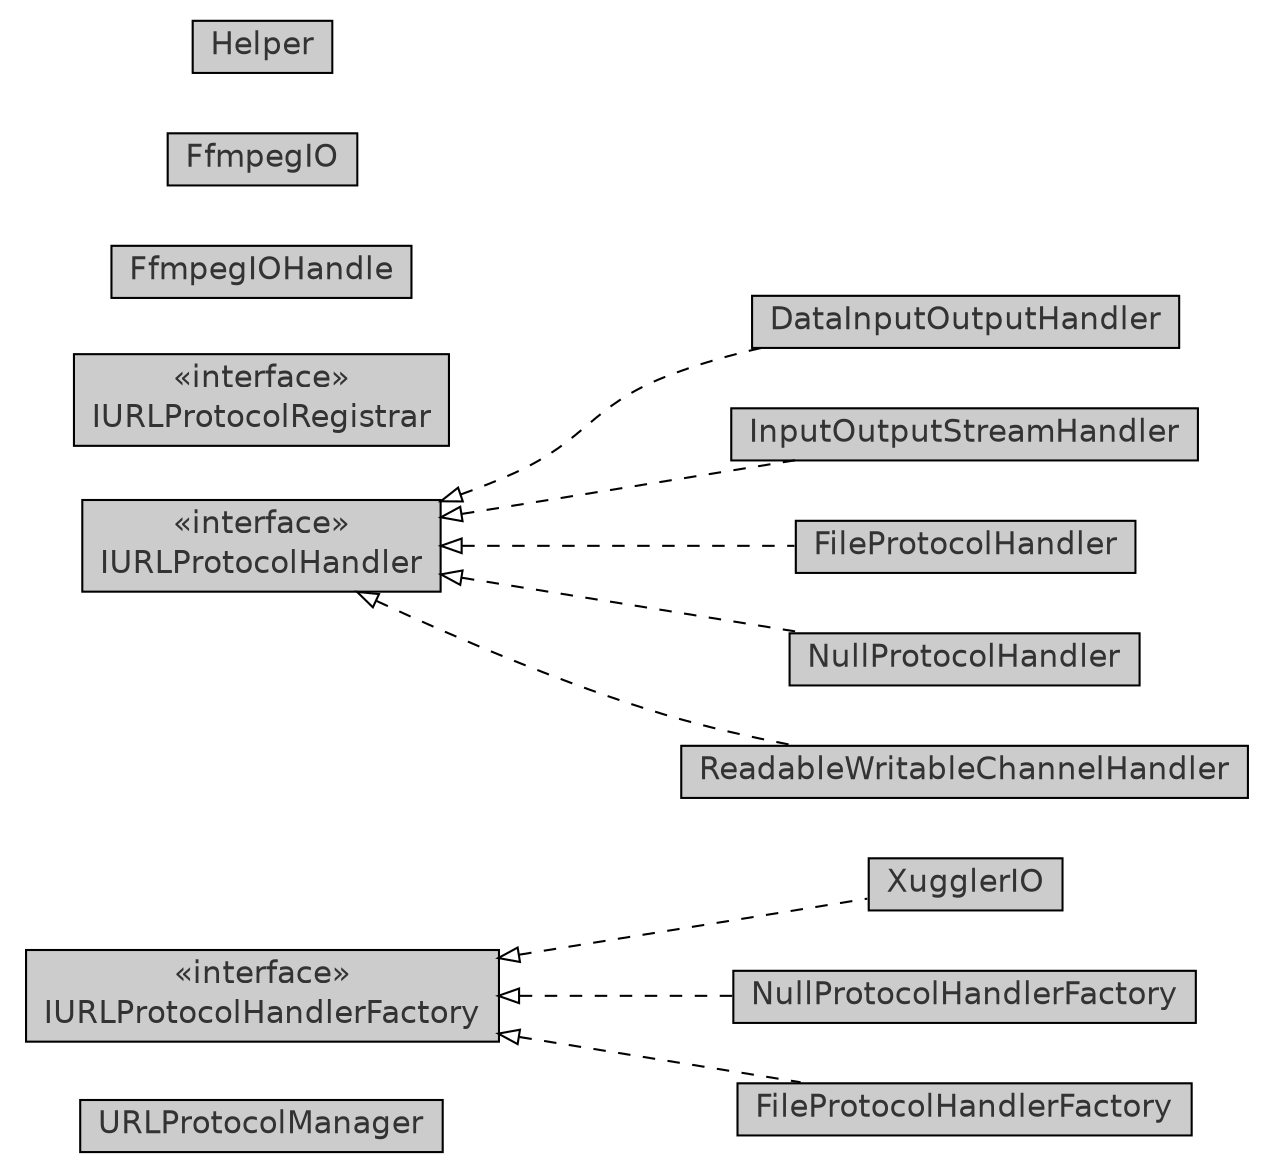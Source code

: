#!/usr/local/bin/dot
#
# Class diagram 
# Generated by UmlGraph version 4.8 (http://www.spinellis.gr/sw/umlgraph)
#

digraph G {
	edge [fontname="Helvetica",fontsize=10,labelfontname="Helvetica",labelfontsize=10];
	node [fontname="Helvetica",fontsize=10,shape=plaintext];
	rankdir=LR;
	ranksep=1;
	// com.xuggle.xuggler.io.URLProtocolManager
	c1148 [label=<<table border="0" cellborder="1" cellspacing="0" cellpadding="2" port="p" bgcolor="grey80" href="./URLProtocolManager.html">
		<tr><td><table border="0" cellspacing="0" cellpadding="1">
			<tr><td> URLProtocolManager </td></tr>
		</table></td></tr>
		</table>>, fontname="Helvetica", fontcolor="grey20", fontsize=15.0];
	// com.xuggle.xuggler.io.XugglerIO
	c1149 [label=<<table border="0" cellborder="1" cellspacing="0" cellpadding="2" port="p" bgcolor="grey80" href="./XugglerIO.html">
		<tr><td><table border="0" cellspacing="0" cellpadding="1">
			<tr><td> XugglerIO </td></tr>
		</table></td></tr>
		</table>>, fontname="Helvetica", fontcolor="grey20", fontsize=15.0];
	// com.xuggle.xuggler.io.DataInputOutputHandler
	c1150 [label=<<table border="0" cellborder="1" cellspacing="0" cellpadding="2" port="p" bgcolor="grey80" href="./DataInputOutputHandler.html">
		<tr><td><table border="0" cellspacing="0" cellpadding="1">
			<tr><td> DataInputOutputHandler </td></tr>
		</table></td></tr>
		</table>>, fontname="Helvetica", fontcolor="grey20", fontsize=15.0];
	// com.xuggle.xuggler.io.IURLProtocolRegistrar
	c1151 [label=<<table border="0" cellborder="1" cellspacing="0" cellpadding="2" port="p" bgcolor="grey80" href="./IURLProtocolRegistrar.html">
		<tr><td><table border="0" cellspacing="0" cellpadding="1">
			<tr><td> &laquo;interface&raquo; </td></tr>
			<tr><td> IURLProtocolRegistrar </td></tr>
		</table></td></tr>
		</table>>, fontname="Helvetica", fontcolor="grey20", fontsize=15.0];
	// com.xuggle.xuggler.io.InputOutputStreamHandler
	c1152 [label=<<table border="0" cellborder="1" cellspacing="0" cellpadding="2" port="p" bgcolor="grey80" href="./InputOutputStreamHandler.html">
		<tr><td><table border="0" cellspacing="0" cellpadding="1">
			<tr><td> InputOutputStreamHandler </td></tr>
		</table></td></tr>
		</table>>, fontname="Helvetica", fontcolor="grey20", fontsize=15.0];
	// com.xuggle.xuggler.io.IURLProtocolHandlerFactory
	c1153 [label=<<table border="0" cellborder="1" cellspacing="0" cellpadding="2" port="p" bgcolor="grey80" href="./IURLProtocolHandlerFactory.html">
		<tr><td><table border="0" cellspacing="0" cellpadding="1">
			<tr><td> &laquo;interface&raquo; </td></tr>
			<tr><td> IURLProtocolHandlerFactory </td></tr>
		</table></td></tr>
		</table>>, fontname="Helvetica", fontcolor="grey20", fontsize=15.0];
	// com.xuggle.xuggler.io.FileProtocolHandler
	c1154 [label=<<table border="0" cellborder="1" cellspacing="0" cellpadding="2" port="p" bgcolor="grey80" href="./FileProtocolHandler.html">
		<tr><td><table border="0" cellspacing="0" cellpadding="1">
			<tr><td> FileProtocolHandler </td></tr>
		</table></td></tr>
		</table>>, fontname="Helvetica", fontcolor="grey20", fontsize=15.0];
	// com.xuggle.xuggler.io.NullProtocolHandler
	c1155 [label=<<table border="0" cellborder="1" cellspacing="0" cellpadding="2" port="p" bgcolor="grey80" href="./NullProtocolHandler.html">
		<tr><td><table border="0" cellspacing="0" cellpadding="1">
			<tr><td> NullProtocolHandler </td></tr>
		</table></td></tr>
		</table>>, fontname="Helvetica", fontcolor="grey20", fontsize=15.0];
	// com.xuggle.xuggler.io.FfmpegIOHandle
	c1156 [label=<<table border="0" cellborder="1" cellspacing="0" cellpadding="2" port="p" bgcolor="grey80" href="./FfmpegIOHandle.html">
		<tr><td><table border="0" cellspacing="0" cellpadding="1">
			<tr><td> FfmpegIOHandle </td></tr>
		</table></td></tr>
		</table>>, fontname="Helvetica", fontcolor="grey20", fontsize=15.0];
	// com.xuggle.xuggler.io.ReadableWritableChannelHandler
	c1157 [label=<<table border="0" cellborder="1" cellspacing="0" cellpadding="2" port="p" bgcolor="grey80" href="./ReadableWritableChannelHandler.html">
		<tr><td><table border="0" cellspacing="0" cellpadding="1">
			<tr><td> ReadableWritableChannelHandler </td></tr>
		</table></td></tr>
		</table>>, fontname="Helvetica", fontcolor="grey20", fontsize=15.0];
	// com.xuggle.xuggler.io.NullProtocolHandlerFactory
	c1158 [label=<<table border="0" cellborder="1" cellspacing="0" cellpadding="2" port="p" bgcolor="grey80" href="./NullProtocolHandlerFactory.html">
		<tr><td><table border="0" cellspacing="0" cellpadding="1">
			<tr><td> NullProtocolHandlerFactory </td></tr>
		</table></td></tr>
		</table>>, fontname="Helvetica", fontcolor="grey20", fontsize=15.0];
	// com.xuggle.xuggler.io.FfmpegIO
	c1159 [label=<<table border="0" cellborder="1" cellspacing="0" cellpadding="2" port="p" bgcolor="grey80" href="./FfmpegIO.html">
		<tr><td><table border="0" cellspacing="0" cellpadding="1">
			<tr><td> FfmpegIO </td></tr>
		</table></td></tr>
		</table>>, fontname="Helvetica", fontcolor="grey20", fontsize=15.0];
	// com.xuggle.xuggler.io.IURLProtocolHandler
	c1160 [label=<<table border="0" cellborder="1" cellspacing="0" cellpadding="2" port="p" bgcolor="grey80" href="./IURLProtocolHandler.html">
		<tr><td><table border="0" cellspacing="0" cellpadding="1">
			<tr><td> &laquo;interface&raquo; </td></tr>
			<tr><td> IURLProtocolHandler </td></tr>
		</table></td></tr>
		</table>>, fontname="Helvetica", fontcolor="grey20", fontsize=15.0];
	// com.xuggle.xuggler.io.Helper
	c1161 [label=<<table border="0" cellborder="1" cellspacing="0" cellpadding="2" port="p" bgcolor="grey80" href="./Helper.html">
		<tr><td><table border="0" cellspacing="0" cellpadding="1">
			<tr><td> Helper </td></tr>
		</table></td></tr>
		</table>>, fontname="Helvetica", fontcolor="grey20", fontsize=15.0];
	// com.xuggle.xuggler.io.FileProtocolHandlerFactory
	c1162 [label=<<table border="0" cellborder="1" cellspacing="0" cellpadding="2" port="p" bgcolor="grey80" href="./FileProtocolHandlerFactory.html">
		<tr><td><table border="0" cellspacing="0" cellpadding="1">
			<tr><td> FileProtocolHandlerFactory </td></tr>
		</table></td></tr>
		</table>>, fontname="Helvetica", fontcolor="grey20", fontsize=15.0];
	//com.xuggle.xuggler.io.XugglerIO implements com.xuggle.xuggler.io.IURLProtocolHandlerFactory
	c1153:p -> c1149:p [dir=back,arrowtail=empty,style=dashed];
	//com.xuggle.xuggler.io.DataInputOutputHandler implements com.xuggle.xuggler.io.IURLProtocolHandler
	c1160:p -> c1150:p [dir=back,arrowtail=empty,style=dashed];
	//com.xuggle.xuggler.io.InputOutputStreamHandler implements com.xuggle.xuggler.io.IURLProtocolHandler
	c1160:p -> c1152:p [dir=back,arrowtail=empty,style=dashed];
	//com.xuggle.xuggler.io.FileProtocolHandler implements com.xuggle.xuggler.io.IURLProtocolHandler
	c1160:p -> c1154:p [dir=back,arrowtail=empty,style=dashed];
	//com.xuggle.xuggler.io.NullProtocolHandler implements com.xuggle.xuggler.io.IURLProtocolHandler
	c1160:p -> c1155:p [dir=back,arrowtail=empty,style=dashed];
	//com.xuggle.xuggler.io.ReadableWritableChannelHandler implements com.xuggle.xuggler.io.IURLProtocolHandler
	c1160:p -> c1157:p [dir=back,arrowtail=empty,style=dashed];
	//com.xuggle.xuggler.io.NullProtocolHandlerFactory implements com.xuggle.xuggler.io.IURLProtocolHandlerFactory
	c1153:p -> c1158:p [dir=back,arrowtail=empty,style=dashed];
	//com.xuggle.xuggler.io.FileProtocolHandlerFactory implements com.xuggle.xuggler.io.IURLProtocolHandlerFactory
	c1153:p -> c1162:p [dir=back,arrowtail=empty,style=dashed];
}

